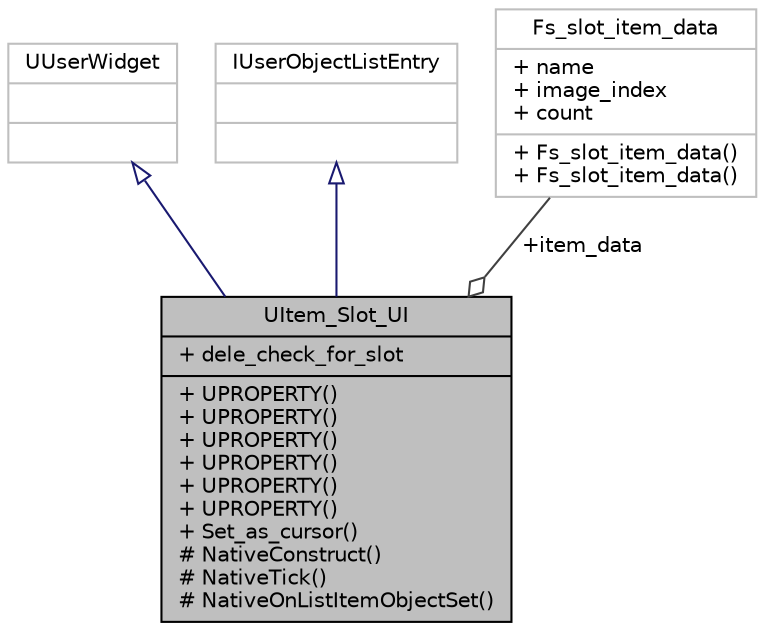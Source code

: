 digraph "UItem_Slot_UI"
{
 // LATEX_PDF_SIZE
  edge [fontname="Helvetica",fontsize="10",labelfontname="Helvetica",labelfontsize="10"];
  node [fontname="Helvetica",fontsize="10",shape=record];
  Node1 [label="{UItem_Slot_UI\n|+ dele_check_for_slot\l|+ UPROPERTY()\l+ UPROPERTY()\l+ UPROPERTY()\l+ UPROPERTY()\l+ UPROPERTY()\l+ UPROPERTY()\l+ Set_as_cursor()\l# NativeConstruct()\l# NativeTick()\l# NativeOnListItemObjectSet()\l}",height=0.2,width=0.4,color="black", fillcolor="grey75", style="filled", fontcolor="black",tooltip=" "];
  Node2 -> Node1 [dir="back",color="midnightblue",fontsize="10",style="solid",arrowtail="onormal",fontname="Helvetica"];
  Node2 [label="{UUserWidget\n||}",height=0.2,width=0.4,color="grey75", fillcolor="white", style="filled",tooltip=" "];
  Node3 -> Node1 [dir="back",color="midnightblue",fontsize="10",style="solid",arrowtail="onormal",fontname="Helvetica"];
  Node3 [label="{IUserObjectListEntry\n||}",height=0.2,width=0.4,color="grey75", fillcolor="white", style="filled",tooltip=" "];
  Node4 -> Node1 [color="grey25",fontsize="10",style="solid",label=" +item_data" ,arrowhead="odiamond",fontname="Helvetica"];
  Node4 [label="{Fs_slot_item_data\n|+ name\l+ image_index\l+ count\l|+ Fs_slot_item_data()\l+ Fs_slot_item_data()\l}",height=0.2,width=0.4,color="grey75", fillcolor="white", style="filled",URL="$struct_fs__slot__item__data.html",tooltip=" "];
}
